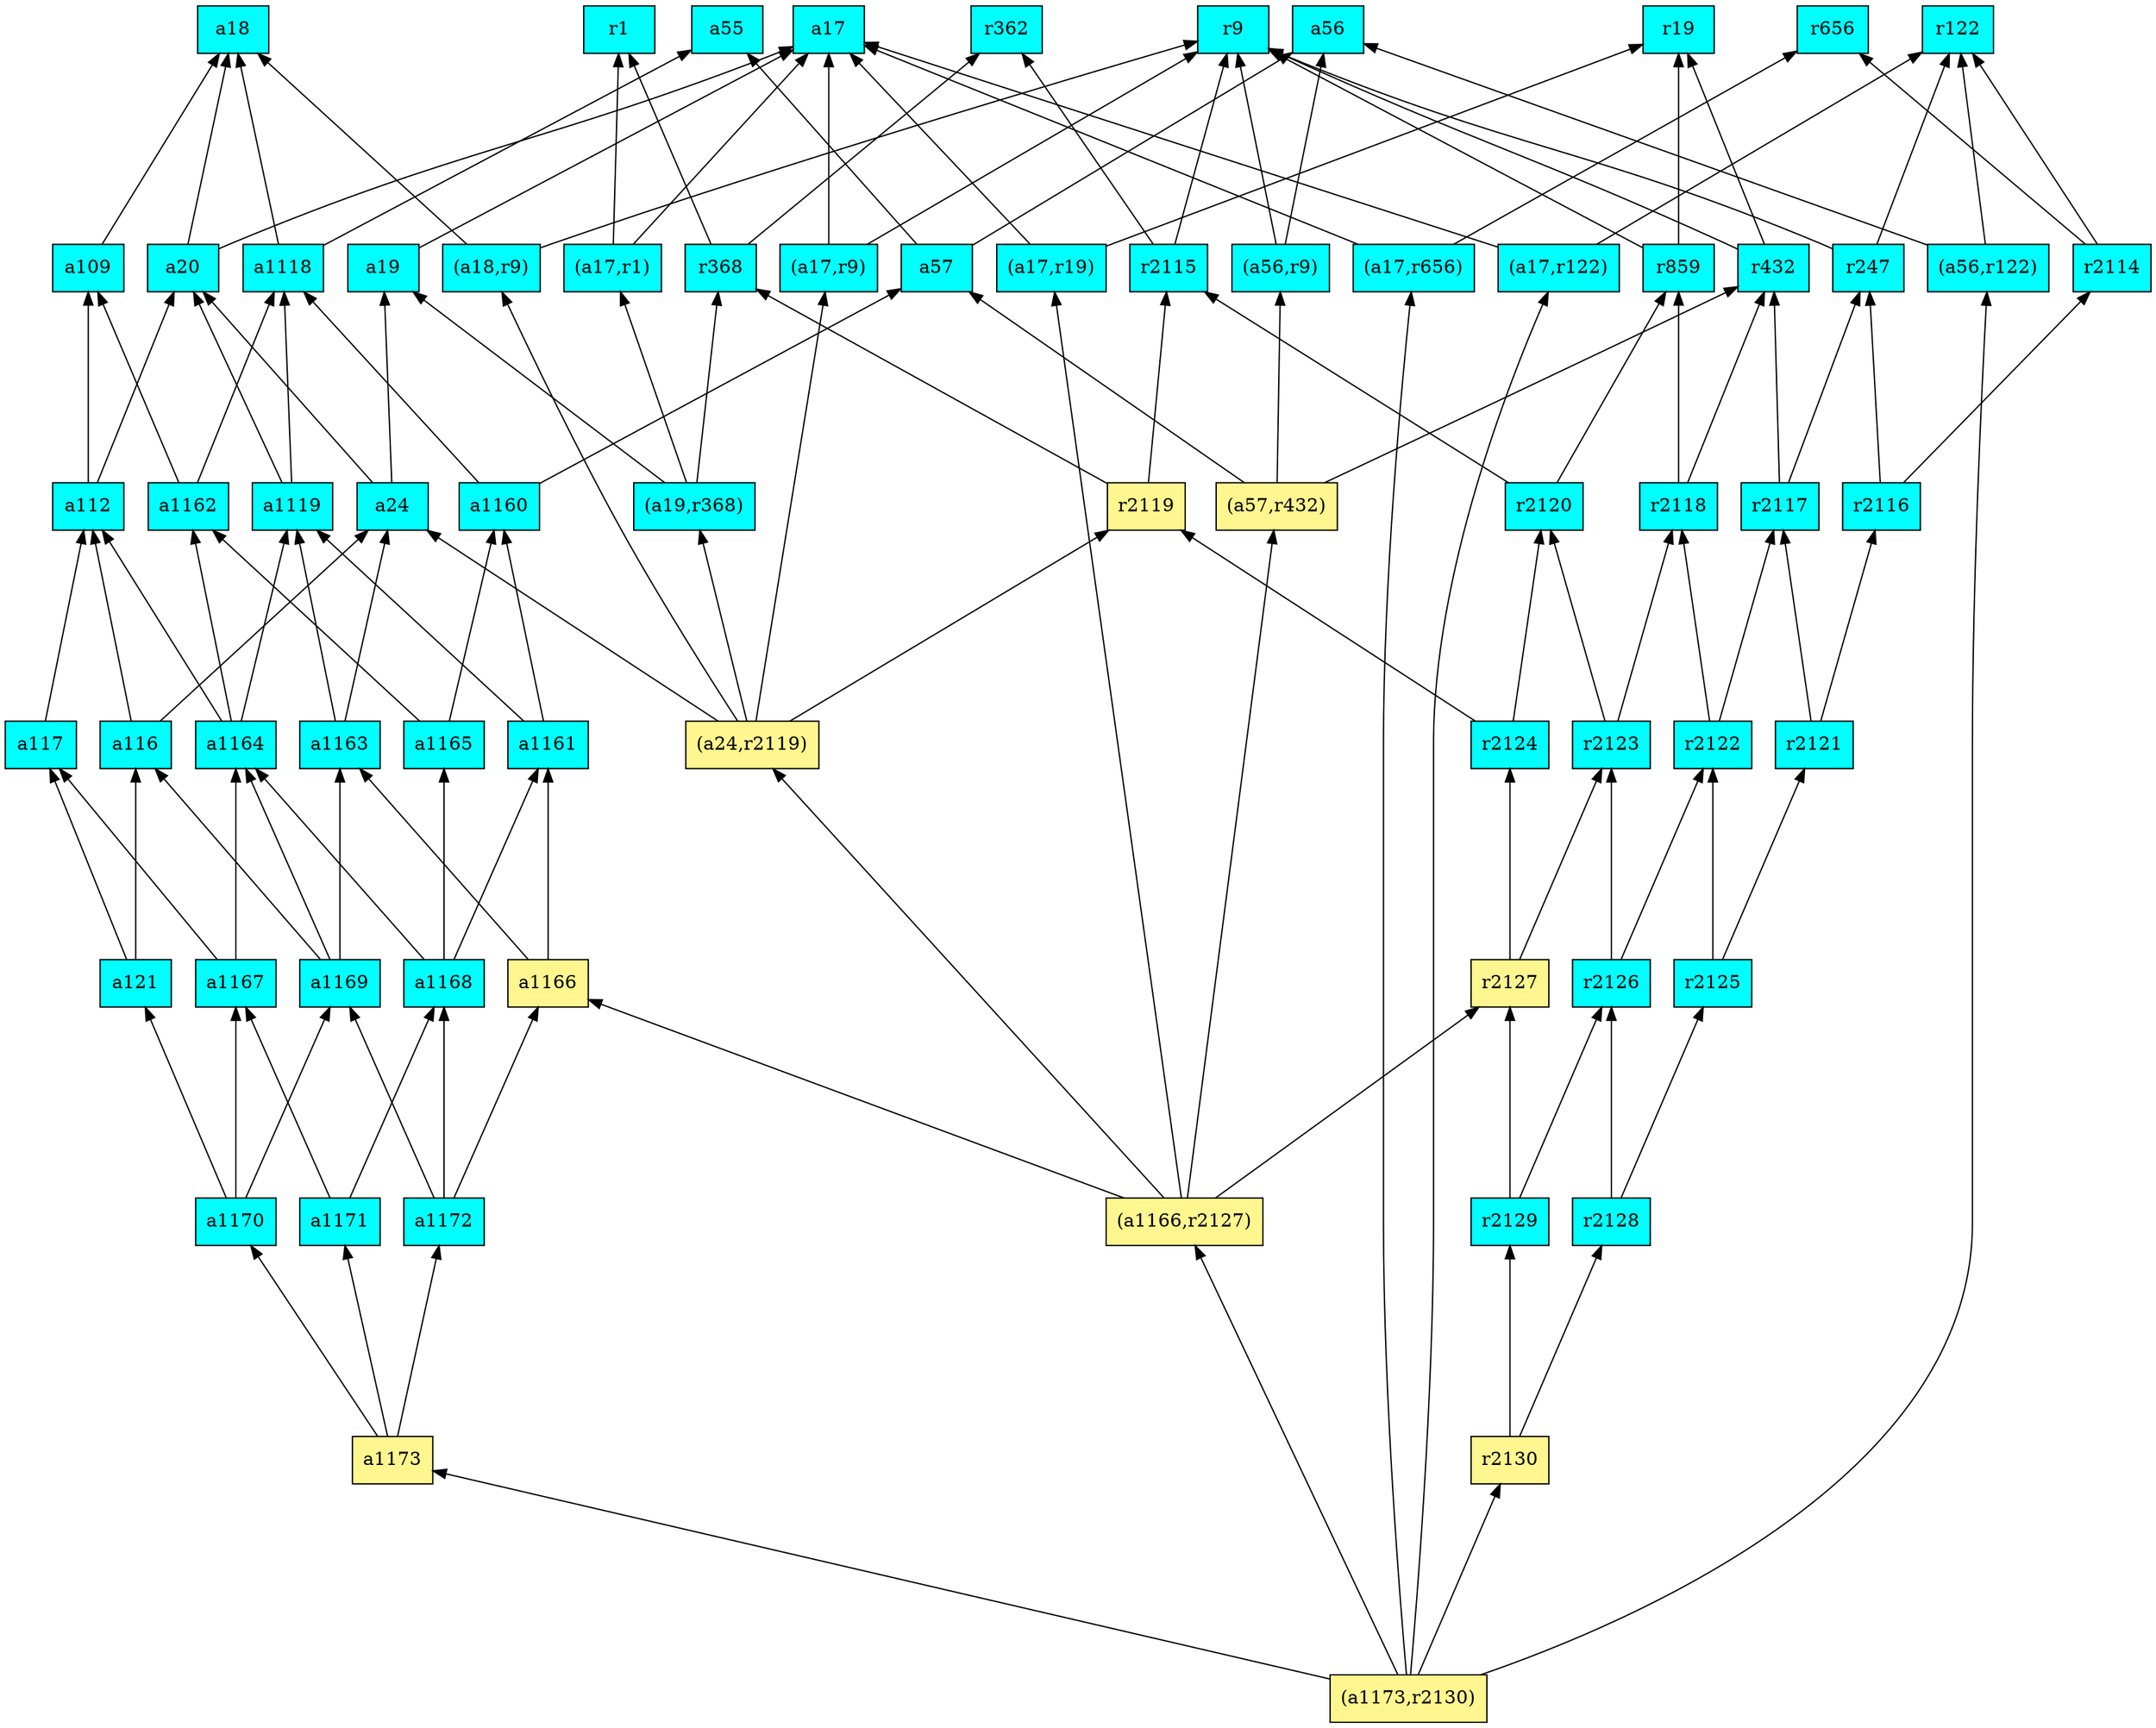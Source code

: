 digraph G {
rankdir=BT;ranksep="2.0";
"a1173" [shape=record,fillcolor=khaki1,style=filled,label="{a1173}"];
"a1160" [shape=record,fillcolor=cyan,style=filled,label="{a1160}"];
"r2121" [shape=record,fillcolor=cyan,style=filled,label="{r2121}"];
"a112" [shape=record,fillcolor=cyan,style=filled,label="{a112}"];
"a1163" [shape=record,fillcolor=cyan,style=filled,label="{a1163}"];
"a1118" [shape=record,fillcolor=cyan,style=filled,label="{a1118}"];
"r656" [shape=record,fillcolor=cyan,style=filled,label="{r656}"];
"a20" [shape=record,fillcolor=cyan,style=filled,label="{a20}"];
"a55" [shape=record,fillcolor=cyan,style=filled,label="{a55}"];
"r2127" [shape=record,fillcolor=khaki1,style=filled,label="{r2127}"];
"a1162" [shape=record,fillcolor=cyan,style=filled,label="{a1162}"];
"(a56,r9)" [shape=record,fillcolor=cyan,style=filled,label="{(a56,r9)}"];
"r2114" [shape=record,fillcolor=cyan,style=filled,label="{r2114}"];
"r2120" [shape=record,fillcolor=cyan,style=filled,label="{r2120}"];
"a1161" [shape=record,fillcolor=cyan,style=filled,label="{a1161}"];
"a17" [shape=record,fillcolor=cyan,style=filled,label="{a17}"];
"r368" [shape=record,fillcolor=cyan,style=filled,label="{r368}"];
"r2128" [shape=record,fillcolor=cyan,style=filled,label="{r2128}"];
"r2124" [shape=record,fillcolor=cyan,style=filled,label="{r2124}"];
"a24" [shape=record,fillcolor=cyan,style=filled,label="{a24}"];
"(a17,r656)" [shape=record,fillcolor=cyan,style=filled,label="{(a17,r656)}"];
"r2117" [shape=record,fillcolor=cyan,style=filled,label="{r2117}"];
"r362" [shape=record,fillcolor=cyan,style=filled,label="{r362}"];
"a1171" [shape=record,fillcolor=cyan,style=filled,label="{a1171}"];
"(a17,r9)" [shape=record,fillcolor=cyan,style=filled,label="{(a17,r9)}"];
"a1164" [shape=record,fillcolor=cyan,style=filled,label="{a1164}"];
"r19" [shape=record,fillcolor=cyan,style=filled,label="{r19}"];
"r2126" [shape=record,fillcolor=cyan,style=filled,label="{r2126}"];
"a117" [shape=record,fillcolor=cyan,style=filled,label="{a117}"];
"a19" [shape=record,fillcolor=cyan,style=filled,label="{a19}"];
"(a18,r9)" [shape=record,fillcolor=cyan,style=filled,label="{(a18,r9)}"];
"r859" [shape=record,fillcolor=cyan,style=filled,label="{r859}"];
"r2130" [shape=record,fillcolor=khaki1,style=filled,label="{r2130}"];
"(a56,r122)" [shape=record,fillcolor=cyan,style=filled,label="{(a56,r122)}"];
"(a24,r2119)" [shape=record,fillcolor=khaki1,style=filled,label="{(a24,r2119)}"];
"(a17,r19)" [shape=record,fillcolor=cyan,style=filled,label="{(a17,r19)}"];
"r2123" [shape=record,fillcolor=cyan,style=filled,label="{r2123}"];
"a57" [shape=record,fillcolor=cyan,style=filled,label="{a57}"];
"(a57,r432)" [shape=record,fillcolor=khaki1,style=filled,label="{(a57,r432)}"];
"r432" [shape=record,fillcolor=cyan,style=filled,label="{r432}"];
"a109" [shape=record,fillcolor=cyan,style=filled,label="{a109}"];
"(a19,r368)" [shape=record,fillcolor=cyan,style=filled,label="{(a19,r368)}"];
"r9" [shape=record,fillcolor=cyan,style=filled,label="{r9}"];
"(a1166,r2127)" [shape=record,fillcolor=khaki1,style=filled,label="{(a1166,r2127)}"];
"a1166" [shape=record,fillcolor=khaki1,style=filled,label="{a1166}"];
"a1165" [shape=record,fillcolor=cyan,style=filled,label="{a1165}"];
"(a17,r1)" [shape=record,fillcolor=cyan,style=filled,label="{(a17,r1)}"];
"r122" [shape=record,fillcolor=cyan,style=filled,label="{r122}"];
"a1119" [shape=record,fillcolor=cyan,style=filled,label="{a1119}"];
"r2118" [shape=record,fillcolor=cyan,style=filled,label="{r2118}"];
"r2122" [shape=record,fillcolor=cyan,style=filled,label="{r2122}"];
"r2129" [shape=record,fillcolor=cyan,style=filled,label="{r2129}"];
"a116" [shape=record,fillcolor=cyan,style=filled,label="{a116}"];
"a1169" [shape=record,fillcolor=cyan,style=filled,label="{a1169}"];
"a1172" [shape=record,fillcolor=cyan,style=filled,label="{a1172}"];
"(a17,r122)" [shape=record,fillcolor=cyan,style=filled,label="{(a17,r122)}"];
"r2116" [shape=record,fillcolor=cyan,style=filled,label="{r2116}"];
"a56" [shape=record,fillcolor=cyan,style=filled,label="{a56}"];
"r2115" [shape=record,fillcolor=cyan,style=filled,label="{r2115}"];
"r247" [shape=record,fillcolor=cyan,style=filled,label="{r247}"];
"a18" [shape=record,fillcolor=cyan,style=filled,label="{a18}"];
"a1170" [shape=record,fillcolor=cyan,style=filled,label="{a1170}"];
"a121" [shape=record,fillcolor=cyan,style=filled,label="{a121}"];
"a1167" [shape=record,fillcolor=cyan,style=filled,label="{a1167}"];
"r2125" [shape=record,fillcolor=cyan,style=filled,label="{r2125}"];
"(a1173,r2130)" [shape=record,fillcolor=khaki1,style=filled,label="{(a1173,r2130)}"];
"a1168" [shape=record,fillcolor=cyan,style=filled,label="{a1168}"];
"r1" [shape=record,fillcolor=cyan,style=filled,label="{r1}"];
"r2119" [shape=record,fillcolor=khaki1,style=filled,label="{r2119}"];
"a1173" -> "a1172"
"a1173" -> "a1170"
"a1173" -> "a1171"
"a1160" -> "a1118"
"a1160" -> "a57"
"r2121" -> "r2116"
"r2121" -> "r2117"
"a112" -> "a109"
"a112" -> "a20"
"a1163" -> "a1119"
"a1163" -> "a24"
"a1118" -> "a55"
"a1118" -> "a18"
"a20" -> "a18"
"a20" -> "a17"
"r2127" -> "r2123"
"r2127" -> "r2124"
"a1162" -> "a109"
"a1162" -> "a1118"
"(a56,r9)" -> "r9"
"(a56,r9)" -> "a56"
"r2114" -> "r122"
"r2114" -> "r656"
"r2120" -> "r2115"
"r2120" -> "r859"
"a1161" -> "a1119"
"a1161" -> "a1160"
"r368" -> "r362"
"r368" -> "r1"
"r2128" -> "r2125"
"r2128" -> "r2126"
"r2124" -> "r2120"
"r2124" -> "r2119"
"a24" -> "a19"
"a24" -> "a20"
"(a17,r656)" -> "a17"
"(a17,r656)" -> "r656"
"r2117" -> "r247"
"r2117" -> "r432"
"a1171" -> "a1167"
"a1171" -> "a1168"
"(a17,r9)" -> "r9"
"(a17,r9)" -> "a17"
"a1164" -> "a1119"
"a1164" -> "a1162"
"a1164" -> "a112"
"r2126" -> "r2123"
"r2126" -> "r2122"
"a117" -> "a112"
"a19" -> "a17"
"(a18,r9)" -> "r9"
"(a18,r9)" -> "a18"
"r859" -> "r9"
"r859" -> "r19"
"r2130" -> "r2129"
"r2130" -> "r2128"
"(a56,r122)" -> "r122"
"(a56,r122)" -> "a56"
"(a24,r2119)" -> "(a17,r9)"
"(a24,r2119)" -> "(a19,r368)"
"(a24,r2119)" -> "a24"
"(a24,r2119)" -> "(a18,r9)"
"(a24,r2119)" -> "r2119"
"(a17,r19)" -> "r19"
"(a17,r19)" -> "a17"
"r2123" -> "r2118"
"r2123" -> "r2120"
"a57" -> "a56"
"a57" -> "a55"
"(a57,r432)" -> "a57"
"(a57,r432)" -> "(a56,r9)"
"(a57,r432)" -> "r432"
"r432" -> "r9"
"r432" -> "r19"
"a109" -> "a18"
"(a19,r368)" -> "r368"
"(a19,r368)" -> "a19"
"(a19,r368)" -> "(a17,r1)"
"(a1166,r2127)" -> "(a24,r2119)"
"(a1166,r2127)" -> "(a17,r19)"
"(a1166,r2127)" -> "(a57,r432)"
"(a1166,r2127)" -> "r2127"
"(a1166,r2127)" -> "a1166"
"a1166" -> "a1161"
"a1166" -> "a1163"
"a1165" -> "a1162"
"a1165" -> "a1160"
"(a17,r1)" -> "r1"
"(a17,r1)" -> "a17"
"a1119" -> "a1118"
"a1119" -> "a20"
"r2118" -> "r859"
"r2118" -> "r432"
"r2122" -> "r2118"
"r2122" -> "r2117"
"r2129" -> "r2127"
"r2129" -> "r2126"
"a116" -> "a24"
"a116" -> "a112"
"a1169" -> "a1164"
"a1169" -> "a1163"
"a1169" -> "a116"
"a1172" -> "a1166"
"a1172" -> "a1169"
"a1172" -> "a1168"
"(a17,r122)" -> "r122"
"(a17,r122)" -> "a17"
"r2116" -> "r2114"
"r2116" -> "r247"
"r2115" -> "r9"
"r2115" -> "r362"
"r247" -> "r9"
"r247" -> "r122"
"a1170" -> "a1169"
"a1170" -> "a1167"
"a1170" -> "a121"
"a121" -> "a117"
"a121" -> "a116"
"a1167" -> "a117"
"a1167" -> "a1164"
"r2125" -> "r2122"
"r2125" -> "r2121"
"(a1173,r2130)" -> "a1173"
"(a1173,r2130)" -> "(a56,r122)"
"(a1173,r2130)" -> "(a17,r122)"
"(a1173,r2130)" -> "(a17,r656)"
"(a1173,r2130)" -> "(a1166,r2127)"
"(a1173,r2130)" -> "r2130"
"a1168" -> "a1164"
"a1168" -> "a1161"
"a1168" -> "a1165"
"r2119" -> "r2115"
"r2119" -> "r368"
}